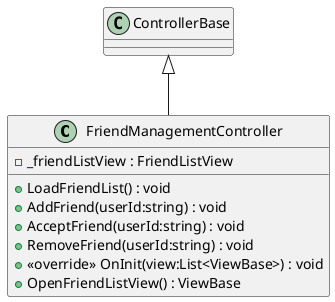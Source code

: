 @startuml
class FriendManagementController {
    - _friendListView : FriendListView
    + LoadFriendList() : void
    + AddFriend(userId:string) : void
    + AcceptFriend(userId:string) : void
    + RemoveFriend(userId:string) : void
    + <<override>> OnInit(view:List<ViewBase>) : void
    + OpenFriendListView() : ViewBase
}
ControllerBase <|-- FriendManagementController
@enduml
